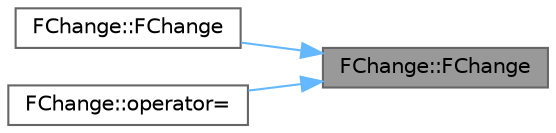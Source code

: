 digraph "FChange::FChange"
{
 // INTERACTIVE_SVG=YES
 // LATEX_PDF_SIZE
  bgcolor="transparent";
  edge [fontname=Helvetica,fontsize=10,labelfontname=Helvetica,labelfontsize=10];
  node [fontname=Helvetica,fontsize=10,shape=box,height=0.2,width=0.4];
  rankdir="RL";
  Node1 [id="Node000001",label="FChange::FChange",height=0.2,width=0.4,color="gray40", fillcolor="grey60", style="filled", fontcolor="black",tooltip="Protected default constructor."];
  Node1 -> Node2 [id="edge1_Node000001_Node000002",dir="back",color="steelblue1",style="solid",tooltip=" "];
  Node2 [id="Node000002",label="FChange::FChange",height=0.2,width=0.4,color="grey40", fillcolor="white", style="filled",URL="$d7/d95/classFChange.html#aa70e18c93136df5a9834238d82ad17f3",tooltip=" "];
  Node1 -> Node3 [id="edge2_Node000001_Node000003",dir="back",color="steelblue1",style="solid",tooltip=" "];
  Node3 [id="Node000003",label="FChange::operator=",height=0.2,width=0.4,color="grey40", fillcolor="white", style="filled",URL="$d7/d95/classFChange.html#a72d504dc5189601b5a80f0236e4e9e5d",tooltip=" "];
}
